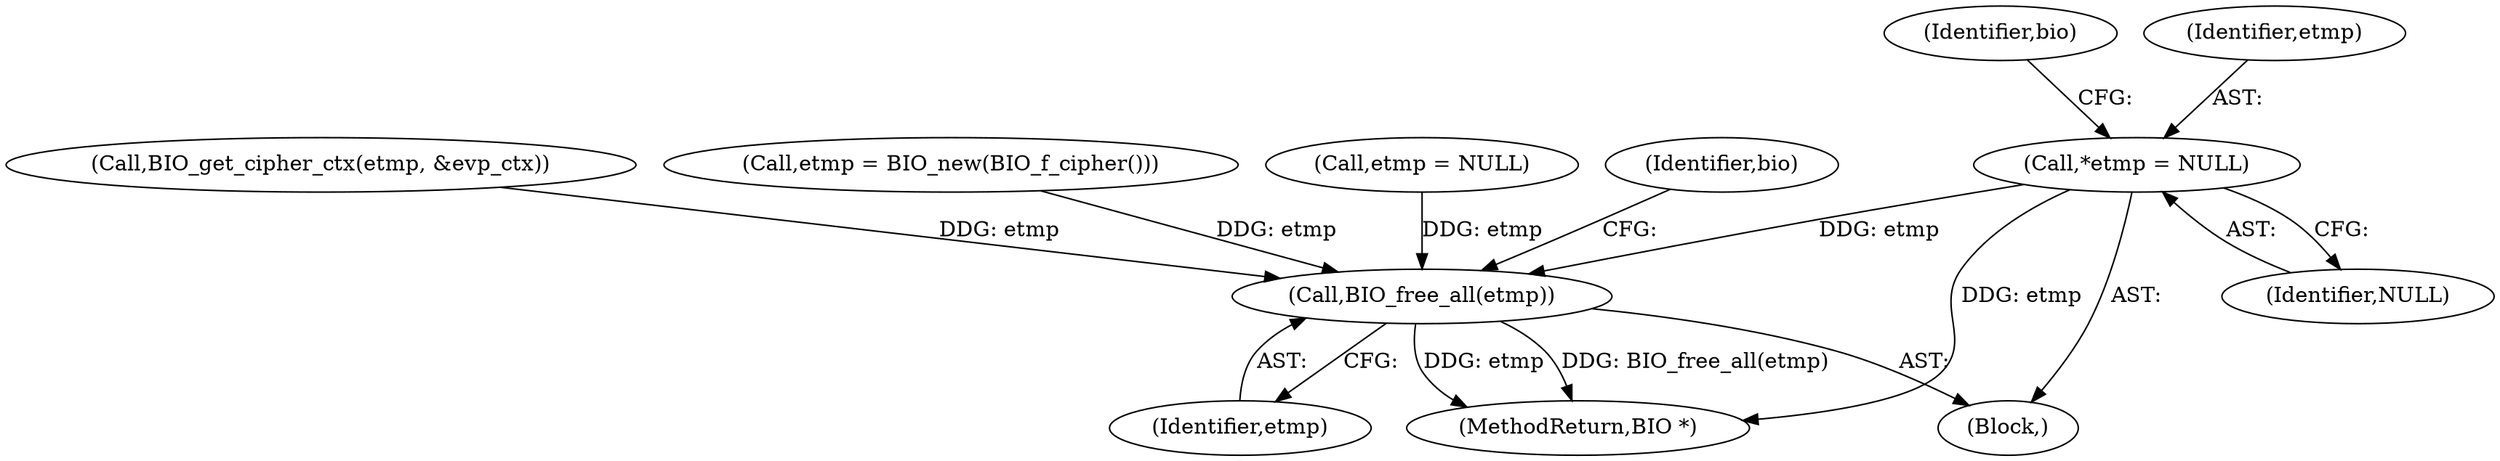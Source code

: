 digraph "0_openssl_59302b600e8d5b77ef144e447bb046fd7ab72686@pointer" {
"1000127" [label="(Call,*etmp = NULL)"];
"1000719" [label="(Call,BIO_free_all(etmp))"];
"1000115" [label="(Block,)"];
"1000129" [label="(Identifier,NULL)"];
"1000132" [label="(Identifier,bio)"];
"1000539" [label="(Call,BIO_get_cipher_ctx(etmp, &evp_ctx))"];
"1000127" [label="(Call,*etmp = NULL)"];
"1000128" [label="(Identifier,etmp)"];
"1000719" [label="(Call,BIO_free_all(etmp))"];
"1000442" [label="(Call,etmp = BIO_new(BIO_f_cipher()))"];
"1000725" [label="(MethodReturn,BIO *)"];
"1000655" [label="(Call,etmp = NULL)"];
"1000722" [label="(Identifier,bio)"];
"1000720" [label="(Identifier,etmp)"];
"1000127" -> "1000115"  [label="AST: "];
"1000127" -> "1000129"  [label="CFG: "];
"1000128" -> "1000127"  [label="AST: "];
"1000129" -> "1000127"  [label="AST: "];
"1000132" -> "1000127"  [label="CFG: "];
"1000127" -> "1000725"  [label="DDG: etmp"];
"1000127" -> "1000719"  [label="DDG: etmp"];
"1000719" -> "1000115"  [label="AST: "];
"1000719" -> "1000720"  [label="CFG: "];
"1000720" -> "1000719"  [label="AST: "];
"1000722" -> "1000719"  [label="CFG: "];
"1000719" -> "1000725"  [label="DDG: etmp"];
"1000719" -> "1000725"  [label="DDG: BIO_free_all(etmp)"];
"1000539" -> "1000719"  [label="DDG: etmp"];
"1000655" -> "1000719"  [label="DDG: etmp"];
"1000442" -> "1000719"  [label="DDG: etmp"];
}
